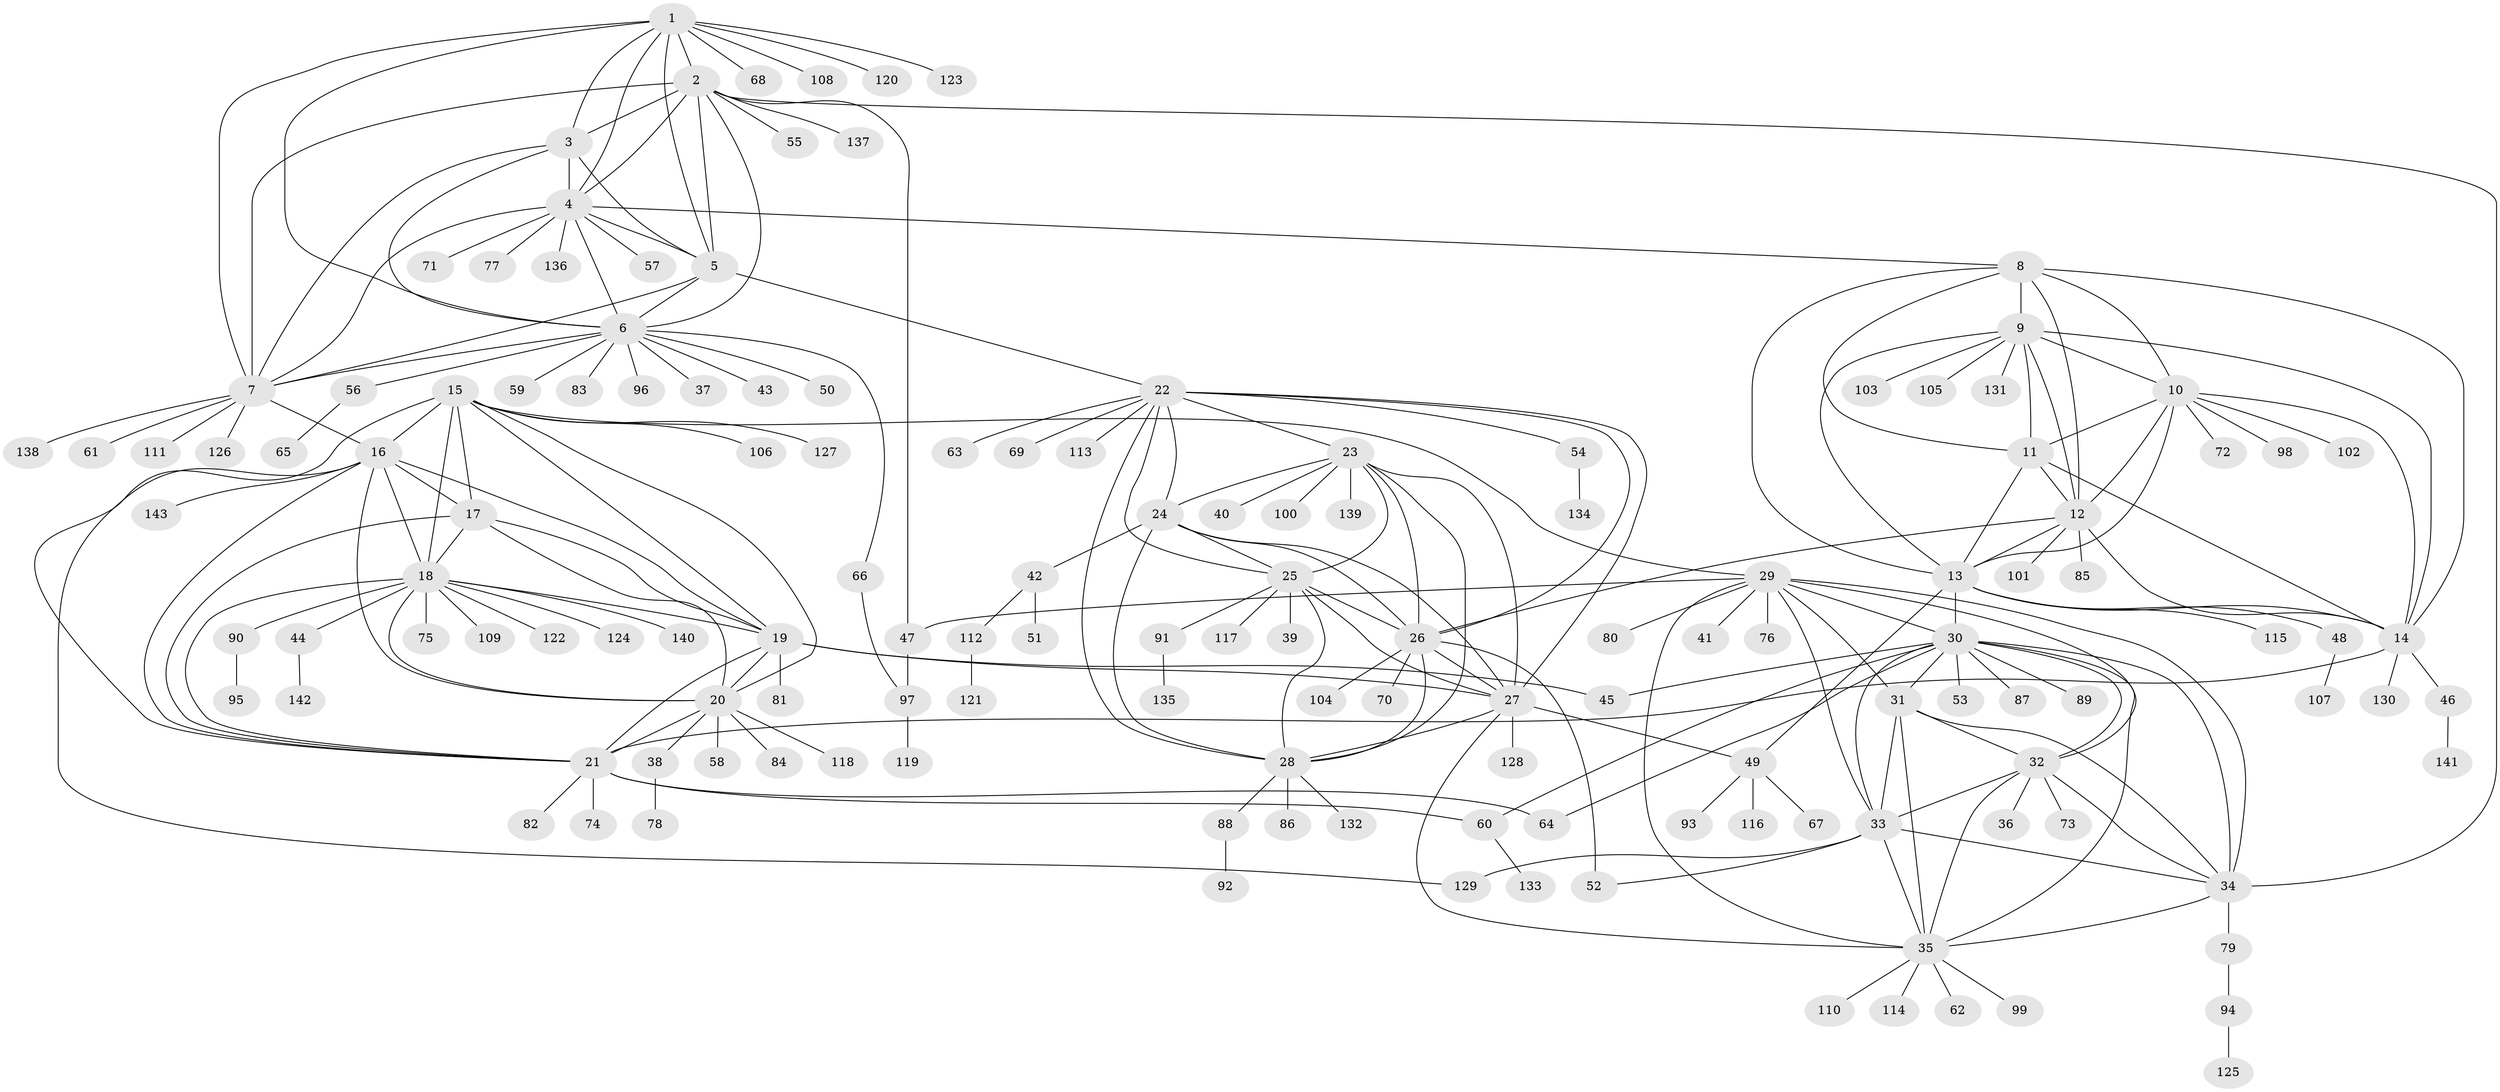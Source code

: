 // coarse degree distribution, {5: 0.03389830508474576, 8: 0.13559322033898305, 6: 0.05084745762711865, 7: 0.0847457627118644, 4: 0.01694915254237288, 10: 0.03389830508474576, 9: 0.05084745762711865, 2: 0.0847457627118644, 1: 0.4406779661016949, 3: 0.06779661016949153}
// Generated by graph-tools (version 1.1) at 2025/52/03/04/25 22:52:09]
// undirected, 143 vertices, 231 edges
graph export_dot {
  node [color=gray90,style=filled];
  1;
  2;
  3;
  4;
  5;
  6;
  7;
  8;
  9;
  10;
  11;
  12;
  13;
  14;
  15;
  16;
  17;
  18;
  19;
  20;
  21;
  22;
  23;
  24;
  25;
  26;
  27;
  28;
  29;
  30;
  31;
  32;
  33;
  34;
  35;
  36;
  37;
  38;
  39;
  40;
  41;
  42;
  43;
  44;
  45;
  46;
  47;
  48;
  49;
  50;
  51;
  52;
  53;
  54;
  55;
  56;
  57;
  58;
  59;
  60;
  61;
  62;
  63;
  64;
  65;
  66;
  67;
  68;
  69;
  70;
  71;
  72;
  73;
  74;
  75;
  76;
  77;
  78;
  79;
  80;
  81;
  82;
  83;
  84;
  85;
  86;
  87;
  88;
  89;
  90;
  91;
  92;
  93;
  94;
  95;
  96;
  97;
  98;
  99;
  100;
  101;
  102;
  103;
  104;
  105;
  106;
  107;
  108;
  109;
  110;
  111;
  112;
  113;
  114;
  115;
  116;
  117;
  118;
  119;
  120;
  121;
  122;
  123;
  124;
  125;
  126;
  127;
  128;
  129;
  130;
  131;
  132;
  133;
  134;
  135;
  136;
  137;
  138;
  139;
  140;
  141;
  142;
  143;
  1 -- 2;
  1 -- 3;
  1 -- 4;
  1 -- 5;
  1 -- 6;
  1 -- 7;
  1 -- 68;
  1 -- 108;
  1 -- 120;
  1 -- 123;
  2 -- 3;
  2 -- 4;
  2 -- 5;
  2 -- 6;
  2 -- 7;
  2 -- 34;
  2 -- 47;
  2 -- 55;
  2 -- 137;
  3 -- 4;
  3 -- 5;
  3 -- 6;
  3 -- 7;
  4 -- 5;
  4 -- 6;
  4 -- 7;
  4 -- 8;
  4 -- 57;
  4 -- 71;
  4 -- 77;
  4 -- 136;
  5 -- 6;
  5 -- 7;
  5 -- 22;
  6 -- 7;
  6 -- 37;
  6 -- 43;
  6 -- 50;
  6 -- 56;
  6 -- 59;
  6 -- 66;
  6 -- 83;
  6 -- 96;
  7 -- 16;
  7 -- 61;
  7 -- 111;
  7 -- 126;
  7 -- 138;
  8 -- 9;
  8 -- 10;
  8 -- 11;
  8 -- 12;
  8 -- 13;
  8 -- 14;
  9 -- 10;
  9 -- 11;
  9 -- 12;
  9 -- 13;
  9 -- 14;
  9 -- 103;
  9 -- 105;
  9 -- 131;
  10 -- 11;
  10 -- 12;
  10 -- 13;
  10 -- 14;
  10 -- 72;
  10 -- 98;
  10 -- 102;
  11 -- 12;
  11 -- 13;
  11 -- 14;
  12 -- 13;
  12 -- 14;
  12 -- 26;
  12 -- 85;
  12 -- 101;
  13 -- 14;
  13 -- 30;
  13 -- 48;
  13 -- 49;
  13 -- 115;
  14 -- 21;
  14 -- 46;
  14 -- 130;
  15 -- 16;
  15 -- 17;
  15 -- 18;
  15 -- 19;
  15 -- 20;
  15 -- 21;
  15 -- 29;
  15 -- 106;
  15 -- 127;
  16 -- 17;
  16 -- 18;
  16 -- 19;
  16 -- 20;
  16 -- 21;
  16 -- 129;
  16 -- 143;
  17 -- 18;
  17 -- 19;
  17 -- 20;
  17 -- 21;
  18 -- 19;
  18 -- 20;
  18 -- 21;
  18 -- 44;
  18 -- 75;
  18 -- 90;
  18 -- 109;
  18 -- 122;
  18 -- 124;
  18 -- 140;
  19 -- 20;
  19 -- 21;
  19 -- 27;
  19 -- 45;
  19 -- 81;
  20 -- 21;
  20 -- 38;
  20 -- 58;
  20 -- 84;
  20 -- 118;
  21 -- 60;
  21 -- 64;
  21 -- 74;
  21 -- 82;
  22 -- 23;
  22 -- 24;
  22 -- 25;
  22 -- 26;
  22 -- 27;
  22 -- 28;
  22 -- 54;
  22 -- 63;
  22 -- 69;
  22 -- 113;
  23 -- 24;
  23 -- 25;
  23 -- 26;
  23 -- 27;
  23 -- 28;
  23 -- 40;
  23 -- 100;
  23 -- 139;
  24 -- 25;
  24 -- 26;
  24 -- 27;
  24 -- 28;
  24 -- 42;
  25 -- 26;
  25 -- 27;
  25 -- 28;
  25 -- 39;
  25 -- 91;
  25 -- 117;
  26 -- 27;
  26 -- 28;
  26 -- 52;
  26 -- 70;
  26 -- 104;
  27 -- 28;
  27 -- 35;
  27 -- 49;
  27 -- 128;
  28 -- 86;
  28 -- 88;
  28 -- 132;
  29 -- 30;
  29 -- 31;
  29 -- 32;
  29 -- 33;
  29 -- 34;
  29 -- 35;
  29 -- 41;
  29 -- 47;
  29 -- 76;
  29 -- 80;
  30 -- 31;
  30 -- 32;
  30 -- 33;
  30 -- 34;
  30 -- 35;
  30 -- 45;
  30 -- 53;
  30 -- 60;
  30 -- 64;
  30 -- 87;
  30 -- 89;
  31 -- 32;
  31 -- 33;
  31 -- 34;
  31 -- 35;
  32 -- 33;
  32 -- 34;
  32 -- 35;
  32 -- 36;
  32 -- 73;
  33 -- 34;
  33 -- 35;
  33 -- 52;
  33 -- 129;
  34 -- 35;
  34 -- 79;
  35 -- 62;
  35 -- 99;
  35 -- 110;
  35 -- 114;
  38 -- 78;
  42 -- 51;
  42 -- 112;
  44 -- 142;
  46 -- 141;
  47 -- 97;
  48 -- 107;
  49 -- 67;
  49 -- 93;
  49 -- 116;
  54 -- 134;
  56 -- 65;
  60 -- 133;
  66 -- 97;
  79 -- 94;
  88 -- 92;
  90 -- 95;
  91 -- 135;
  94 -- 125;
  97 -- 119;
  112 -- 121;
}
